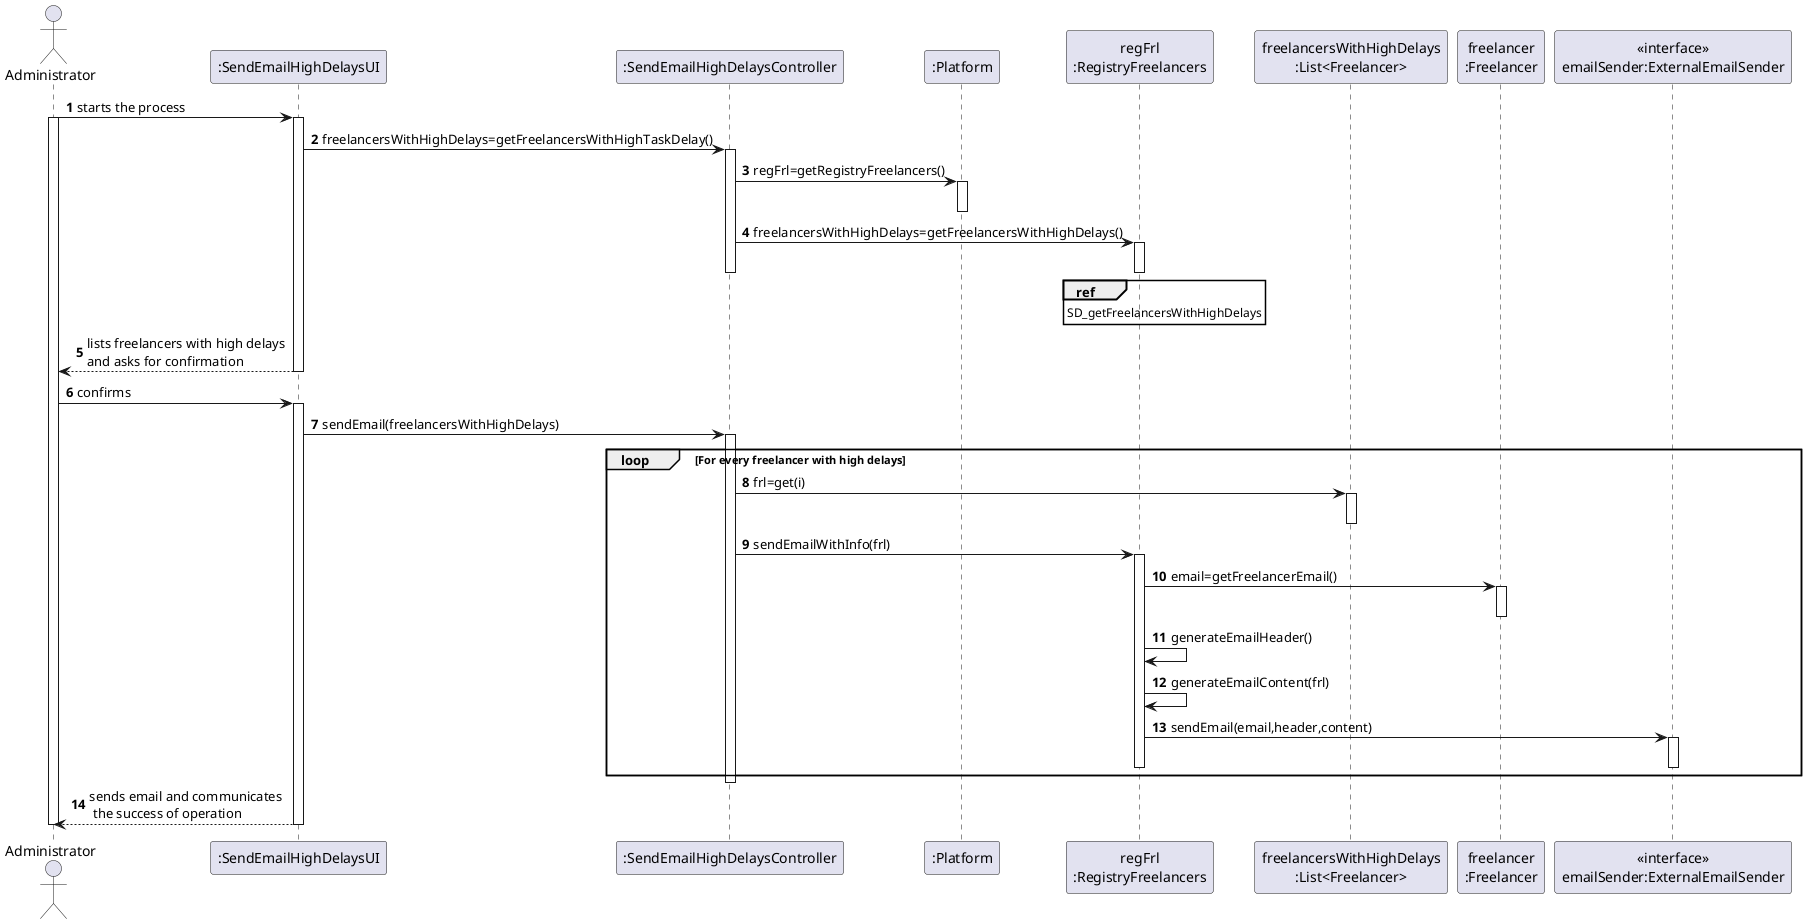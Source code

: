 @startuml
autonumber

actor "Administrator" as ADM
participant ":SendEmailHighDelaysUI" as UI
participant ":SendEmailHighDelaysController" as CTRL
participant ":Platform" as PLAT
participant "regFrl\n:RegistryFreelancers" as REGFRL
participant "freelancersWithHighDelays\n:List<Freelancer>" as LIST
participant "freelancer\n:Freelancer" as FRL
participant "<<interface>>\nemailSender:ExternalEmailSender" as EMAIL

ADM -> UI: starts the process
activate ADM
activate UI

UI -> CTRL: freelancersWithHighDelays=getFreelancersWithHighTaskDelay()
activate CTRL

CTRL -> PLAT: regFrl=getRegistryFreelancers()
activate PLAT
deactivate PLAT

CTRL -> REGFRL: freelancersWithHighDelays=getFreelancersWithHighDelays()
activate REGFRL
ref over REGFRL: SD_getFreelancersWithHighDelays
deactivate REGFRL

deactivate CTRL

UI --> ADM: lists freelancers with high delays\nand asks for confirmation
deactivate UI

ADM -> UI: confirms
activate UI

UI -> CTRL: sendEmail(freelancersWithHighDelays)
activate CTRL

loop For every freelancer with high delays
CTRL -> LIST: frl=get(i)
activate LIST
deactivate LIST

CTRL -> REGFRL: sendEmailWithInfo(frl)
activate REGFRL

REGFRL -> FRL: email=getFreelancerEmail()
activate FRL
deactivate FRL
REGFRL -> REGFRL: generateEmailHeader()
REGFRL -> REGFRL: generateEmailContent(frl)

REGFRL -> EMAIL: sendEmail(email,header,content)
activate EMAIL
deactivate EMAIL
deactivate REGFRL
end loop
deactivate CTRL

UI --> ADM: sends email and communicates\n the success of operation
deactivate UI
deactivate ADM
@enduml
